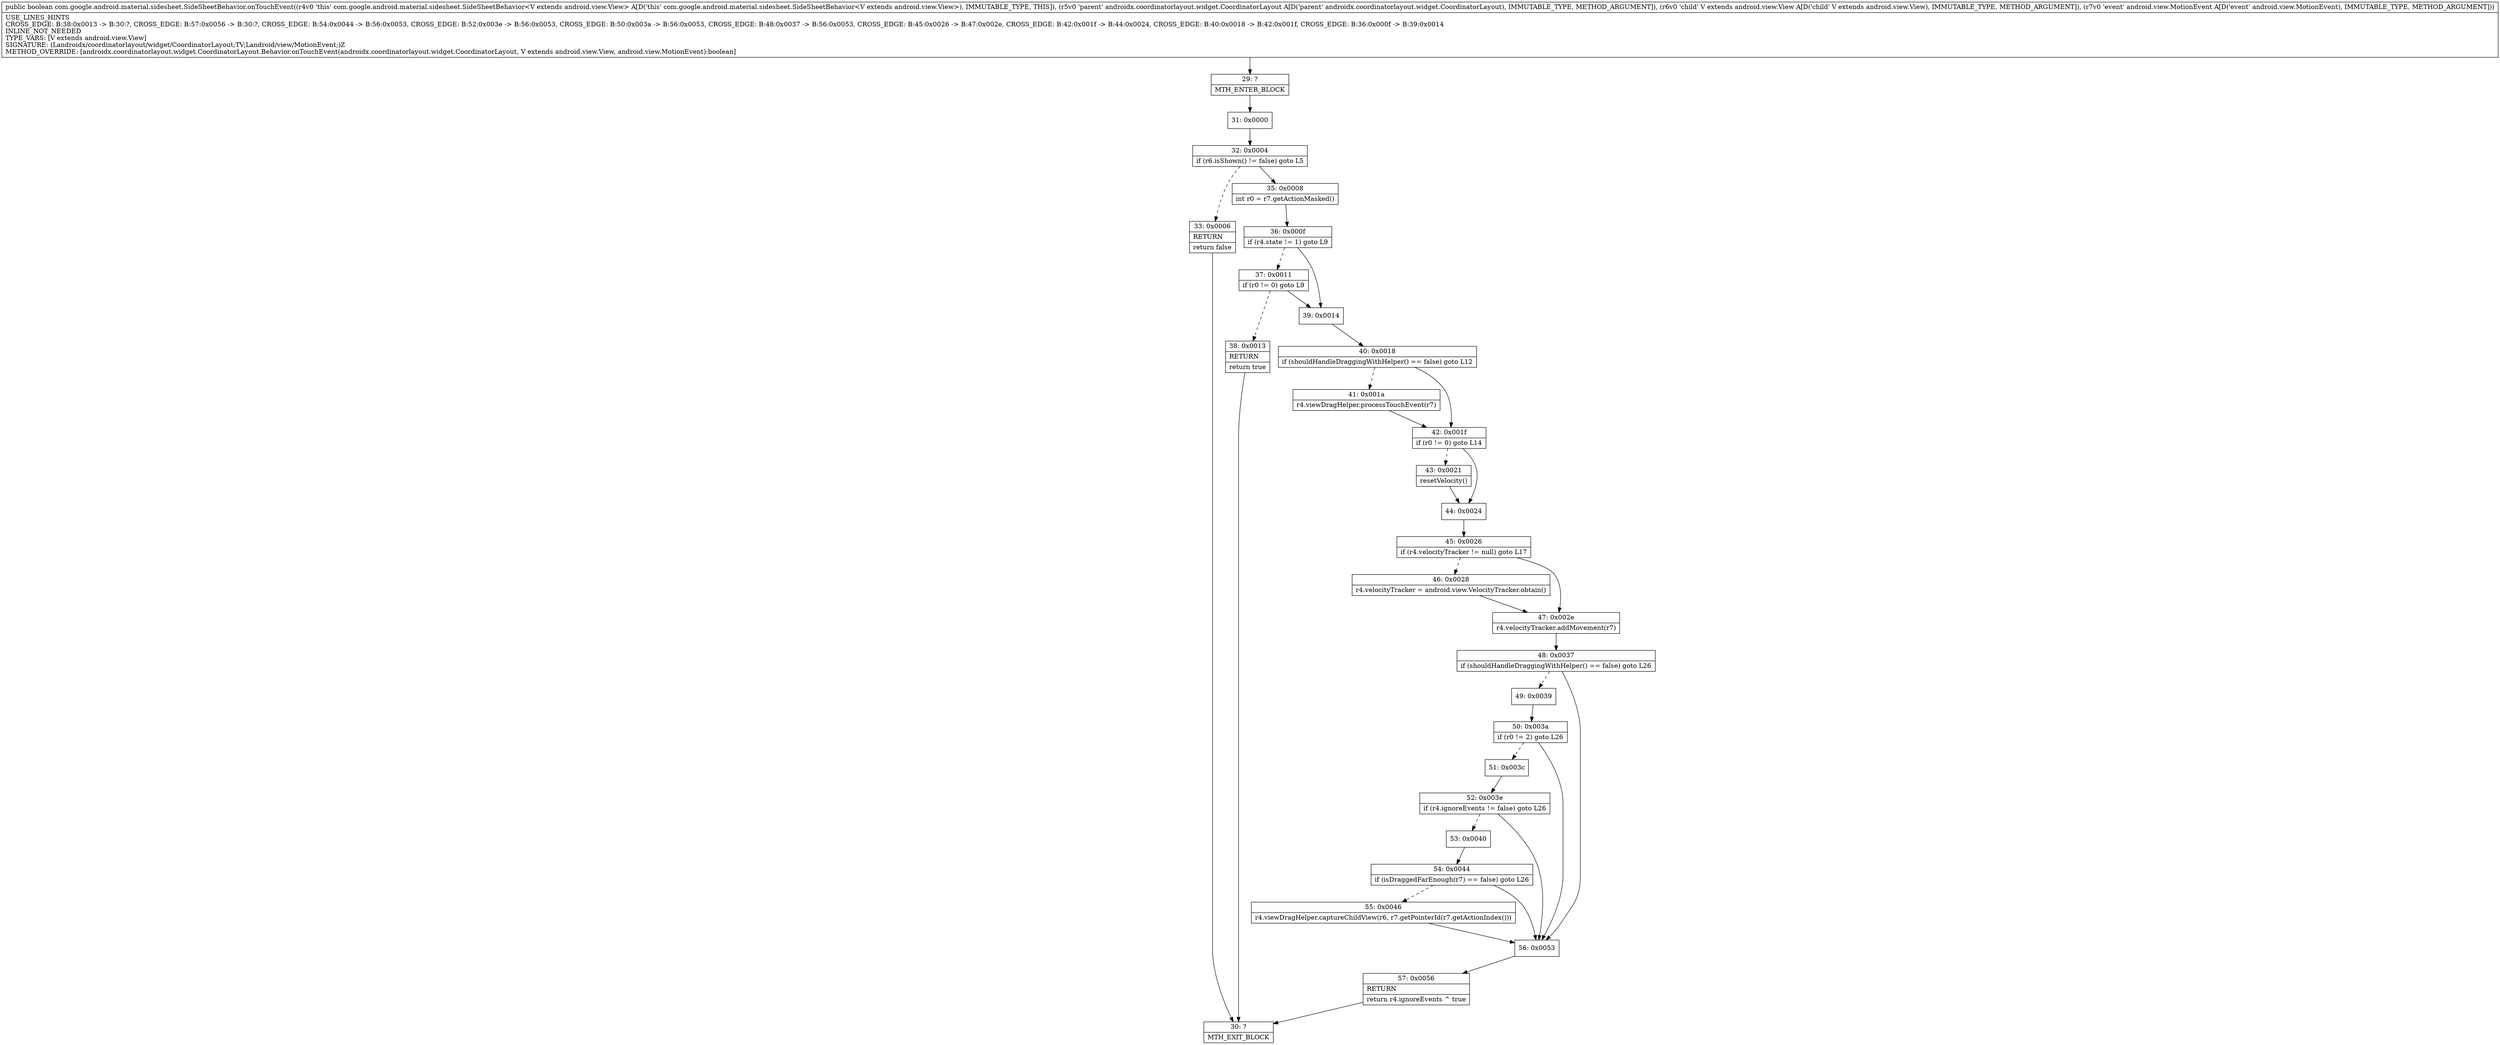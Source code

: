 digraph "CFG forcom.google.android.material.sidesheet.SideSheetBehavior.onTouchEvent(Landroidx\/coordinatorlayout\/widget\/CoordinatorLayout;Landroid\/view\/View;Landroid\/view\/MotionEvent;)Z" {
Node_29 [shape=record,label="{29\:\ ?|MTH_ENTER_BLOCK\l}"];
Node_31 [shape=record,label="{31\:\ 0x0000}"];
Node_32 [shape=record,label="{32\:\ 0x0004|if (r6.isShown() != false) goto L5\l}"];
Node_33 [shape=record,label="{33\:\ 0x0006|RETURN\l|return false\l}"];
Node_30 [shape=record,label="{30\:\ ?|MTH_EXIT_BLOCK\l}"];
Node_35 [shape=record,label="{35\:\ 0x0008|int r0 = r7.getActionMasked()\l}"];
Node_36 [shape=record,label="{36\:\ 0x000f|if (r4.state != 1) goto L9\l}"];
Node_37 [shape=record,label="{37\:\ 0x0011|if (r0 != 0) goto L9\l}"];
Node_38 [shape=record,label="{38\:\ 0x0013|RETURN\l|return true\l}"];
Node_39 [shape=record,label="{39\:\ 0x0014}"];
Node_40 [shape=record,label="{40\:\ 0x0018|if (shouldHandleDraggingWithHelper() == false) goto L12\l}"];
Node_41 [shape=record,label="{41\:\ 0x001a|r4.viewDragHelper.processTouchEvent(r7)\l}"];
Node_42 [shape=record,label="{42\:\ 0x001f|if (r0 != 0) goto L14\l}"];
Node_43 [shape=record,label="{43\:\ 0x0021|resetVelocity()\l}"];
Node_44 [shape=record,label="{44\:\ 0x0024}"];
Node_45 [shape=record,label="{45\:\ 0x0026|if (r4.velocityTracker != null) goto L17\l}"];
Node_46 [shape=record,label="{46\:\ 0x0028|r4.velocityTracker = android.view.VelocityTracker.obtain()\l}"];
Node_47 [shape=record,label="{47\:\ 0x002e|r4.velocityTracker.addMovement(r7)\l}"];
Node_48 [shape=record,label="{48\:\ 0x0037|if (shouldHandleDraggingWithHelper() == false) goto L26\l}"];
Node_49 [shape=record,label="{49\:\ 0x0039}"];
Node_50 [shape=record,label="{50\:\ 0x003a|if (r0 != 2) goto L26\l}"];
Node_51 [shape=record,label="{51\:\ 0x003c}"];
Node_52 [shape=record,label="{52\:\ 0x003e|if (r4.ignoreEvents != false) goto L26\l}"];
Node_53 [shape=record,label="{53\:\ 0x0040}"];
Node_54 [shape=record,label="{54\:\ 0x0044|if (isDraggedFarEnough(r7) == false) goto L26\l}"];
Node_55 [shape=record,label="{55\:\ 0x0046|r4.viewDragHelper.captureChildView(r6, r7.getPointerId(r7.getActionIndex()))\l}"];
Node_56 [shape=record,label="{56\:\ 0x0053}"];
Node_57 [shape=record,label="{57\:\ 0x0056|RETURN\l|return r4.ignoreEvents ^ true\l}"];
MethodNode[shape=record,label="{public boolean com.google.android.material.sidesheet.SideSheetBehavior.onTouchEvent((r4v0 'this' com.google.android.material.sidesheet.SideSheetBehavior\<V extends android.view.View\> A[D('this' com.google.android.material.sidesheet.SideSheetBehavior\<V extends android.view.View\>), IMMUTABLE_TYPE, THIS]), (r5v0 'parent' androidx.coordinatorlayout.widget.CoordinatorLayout A[D('parent' androidx.coordinatorlayout.widget.CoordinatorLayout), IMMUTABLE_TYPE, METHOD_ARGUMENT]), (r6v0 'child' V extends android.view.View A[D('child' V extends android.view.View), IMMUTABLE_TYPE, METHOD_ARGUMENT]), (r7v0 'event' android.view.MotionEvent A[D('event' android.view.MotionEvent), IMMUTABLE_TYPE, METHOD_ARGUMENT]))  | USE_LINES_HINTS\lCROSS_EDGE: B:38:0x0013 \-\> B:30:?, CROSS_EDGE: B:57:0x0056 \-\> B:30:?, CROSS_EDGE: B:54:0x0044 \-\> B:56:0x0053, CROSS_EDGE: B:52:0x003e \-\> B:56:0x0053, CROSS_EDGE: B:50:0x003a \-\> B:56:0x0053, CROSS_EDGE: B:48:0x0037 \-\> B:56:0x0053, CROSS_EDGE: B:45:0x0026 \-\> B:47:0x002e, CROSS_EDGE: B:42:0x001f \-\> B:44:0x0024, CROSS_EDGE: B:40:0x0018 \-\> B:42:0x001f, CROSS_EDGE: B:36:0x000f \-\> B:39:0x0014\lINLINE_NOT_NEEDED\lTYPE_VARS: [V extends android.view.View]\lSIGNATURE: (Landroidx\/coordinatorlayout\/widget\/CoordinatorLayout;TV;Landroid\/view\/MotionEvent;)Z\lMETHOD_OVERRIDE: [androidx.coordinatorlayout.widget.CoordinatorLayout.Behavior.onTouchEvent(androidx.coordinatorlayout.widget.CoordinatorLayout, V extends android.view.View, android.view.MotionEvent):boolean]\l}"];
MethodNode -> Node_29;Node_29 -> Node_31;
Node_31 -> Node_32;
Node_32 -> Node_33[style=dashed];
Node_32 -> Node_35;
Node_33 -> Node_30;
Node_35 -> Node_36;
Node_36 -> Node_37[style=dashed];
Node_36 -> Node_39;
Node_37 -> Node_38[style=dashed];
Node_37 -> Node_39;
Node_38 -> Node_30;
Node_39 -> Node_40;
Node_40 -> Node_41[style=dashed];
Node_40 -> Node_42;
Node_41 -> Node_42;
Node_42 -> Node_43[style=dashed];
Node_42 -> Node_44;
Node_43 -> Node_44;
Node_44 -> Node_45;
Node_45 -> Node_46[style=dashed];
Node_45 -> Node_47;
Node_46 -> Node_47;
Node_47 -> Node_48;
Node_48 -> Node_49[style=dashed];
Node_48 -> Node_56;
Node_49 -> Node_50;
Node_50 -> Node_51[style=dashed];
Node_50 -> Node_56;
Node_51 -> Node_52;
Node_52 -> Node_53[style=dashed];
Node_52 -> Node_56;
Node_53 -> Node_54;
Node_54 -> Node_55[style=dashed];
Node_54 -> Node_56;
Node_55 -> Node_56;
Node_56 -> Node_57;
Node_57 -> Node_30;
}

